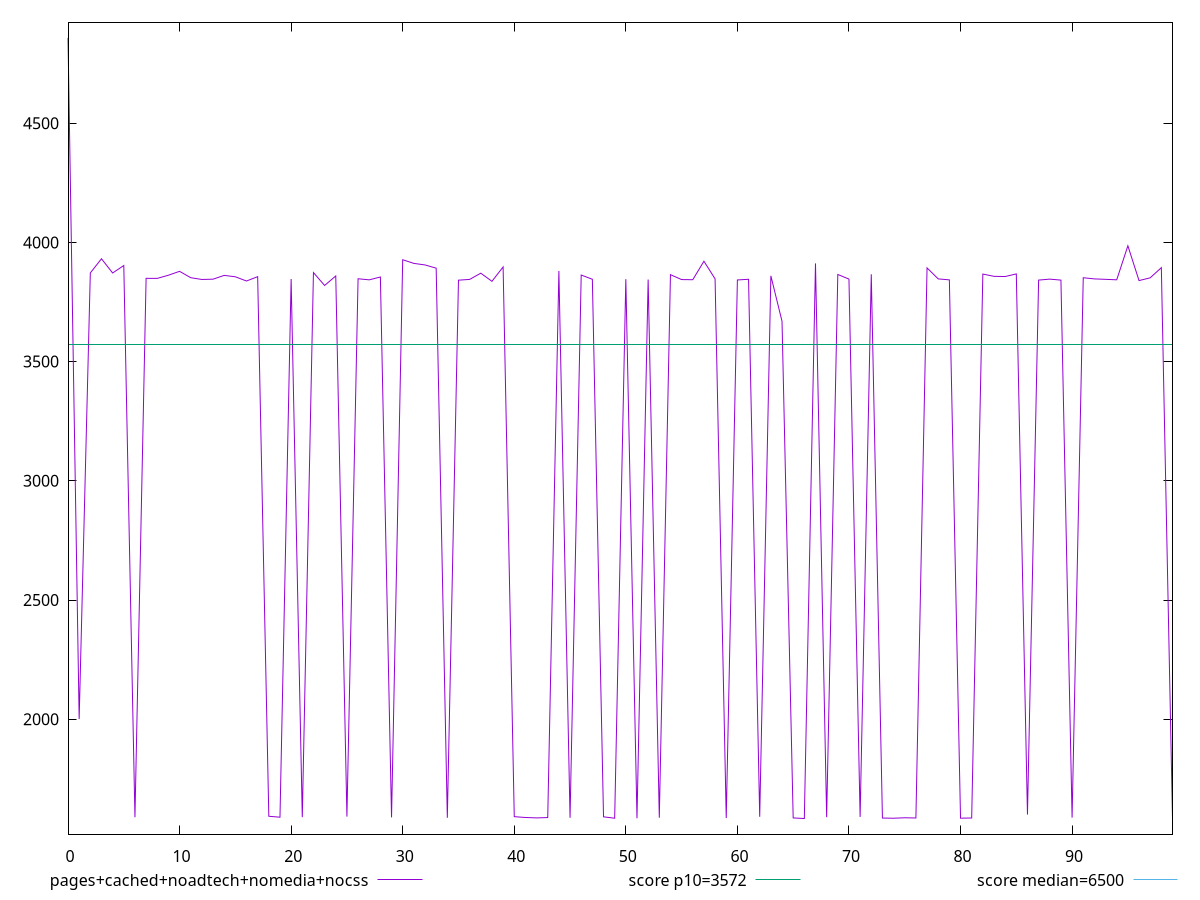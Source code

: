 reset

$pagesCachedNoadtechNomediaNocss <<EOF
0 4857.648000000001
1 2000.7900000000004
2 3871.8619999999996
3 3931.3641
4 3871.705
5 3903.018
6 1588.9434
7 3849.357
8 3849.0677
9 3862.335
10 3878.6301999999996
11 3851.9860000000003
12 3844.5504
13 3845.7509999999997
14 3861.667
15 3855.7811
16 3838.0660000000003
17 3856.2990000000004
18 1593.289
19 1589.2395000000001
20 3846.372
21 1589.232
22 3873.403
23 3819.3779999999997
24 3859.1795999999995
25 1591.8824999999997
26 3847.5631999999996
27 3842.9589000000005
28 3854.917
29 1588.60365
30 3927.3190000000004
31 3911.9878000000003
32 3905.4906
33 3892.1020000000003
34 1586.9519
35 3841.5903999999996
36 3844.791
37 3870.8889999999997
38 3836.834
39 3897.026
40 1591.5726000000002
41 1588.1473999999998
42 1586.3583
43 1587.7955
44 3880.169000000001
45 1586.7821
46 3863.2140000000004
47 3845.3909999999996
48 1590.9211999999998
49 1585.049
50 3845.8141
51 1584.911
52 3844.3392999999996
53 1587.1729999999998
54 3864.7819999999997
55 3844.0800000000004
56 3843.514
57 3921.04
58 3847.0550000000003
59 1585.7230000000002
60 3842.4967
61 3845.3296
62 1590.9966
63 3859.7348
64 3669.242
65 1586.2239000000002
66 1583.7735000000002
67 3911.8681
68 1589.4578000000001
69 3865.5616
70 3846.1000000000004
71 1590.3174
72 3866.3814
73 1585.7521
74 1584.9945
75 1586.9015000000004
76 1585.98325
77 3893.0440000000003
78 3846.9925000000003
79 3842.8948
80 1585.2294500000003
81 1585.9648999999997
82 3867.215
83 3857.7151000000003
84 3856.8240000000005
85 3867.8466
86 1600.326
87 3841.9307
88 3845.9647999999993
89 3841.8858999999998
90 1587.4048500000004
91 3851.8289999999997
92 3846.9538
93 3845.083
94 3843.1462999999994
95 3985.7175
96 3839.8540000000003
97 3851.4479999999994
98 3894.0969999999998
99 1584.5969999999998
EOF

set key outside below
set xrange [0:99]
set yrange [1518.2960100000003:4923.125490000001]
set trange [1518.2960100000003:4923.125490000001]
set terminal svg size 640, 500 enhanced background rgb 'white'
set output "report_00017_2021-02-10T15-08-03.406Z/first-cpu-idle/comparison/line/4_vs_5.svg"

plot $pagesCachedNoadtechNomediaNocss title "pages+cached+noadtech+nomedia+nocss" with line, \
     3572 title "score p10=3572", \
     6500 title "score median=6500"

reset
